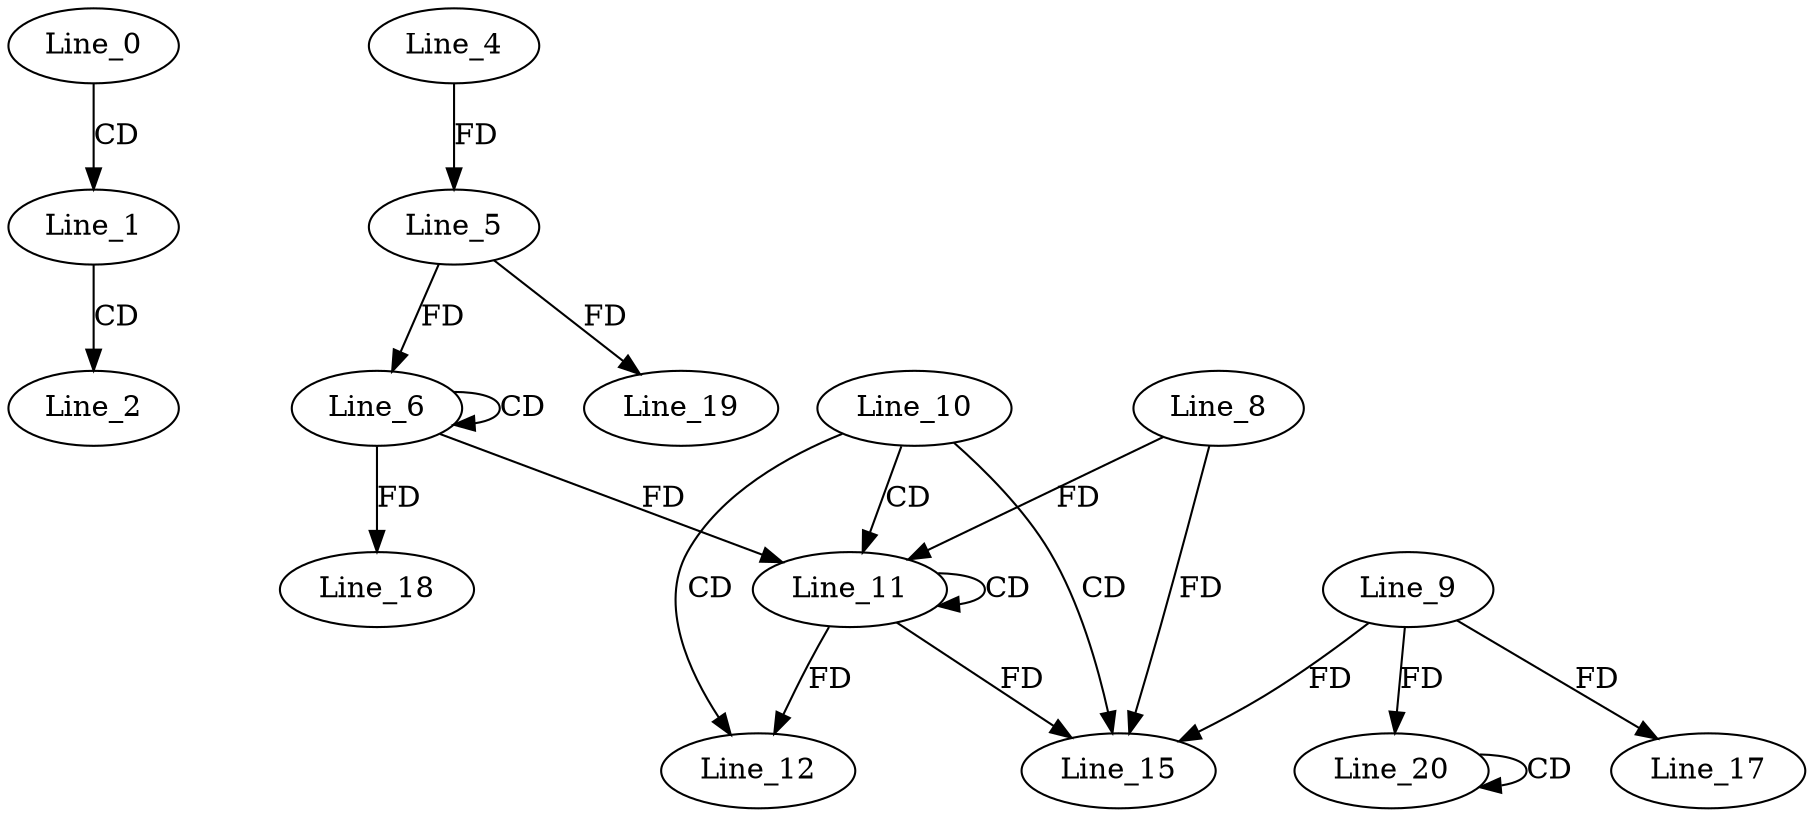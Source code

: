 digraph G {
  Line_0;
  Line_1;
  Line_2;
  Line_4;
  Line_5;
  Line_6;
  Line_6;
  Line_5;
  Line_10;
  Line_11;
  Line_11;
  Line_8;
  Line_12;
  Line_15;
  Line_9;
  Line_17;
  Line_18;
  Line_19;
  Line_20;
  Line_20;
  Line_0 -> Line_1 [ label="CD" ];
  Line_1 -> Line_2 [ label="CD" ];
  Line_4 -> Line_5 [ label="FD" ];
  Line_6 -> Line_6 [ label="CD" ];
  Line_5 -> Line_6 [ label="FD" ];
  Line_10 -> Line_11 [ label="CD" ];
  Line_11 -> Line_11 [ label="CD" ];
  Line_6 -> Line_11 [ label="FD" ];
  Line_8 -> Line_11 [ label="FD" ];
  Line_10 -> Line_12 [ label="CD" ];
  Line_11 -> Line_12 [ label="FD" ];
  Line_10 -> Line_15 [ label="CD" ];
  Line_9 -> Line_15 [ label="FD" ];
  Line_8 -> Line_15 [ label="FD" ];
  Line_11 -> Line_15 [ label="FD" ];
  Line_9 -> Line_17 [ label="FD" ];
  Line_6 -> Line_18 [ label="FD" ];
  Line_5 -> Line_19 [ label="FD" ];
  Line_20 -> Line_20 [ label="CD" ];
  Line_9 -> Line_20 [ label="FD" ];
}
